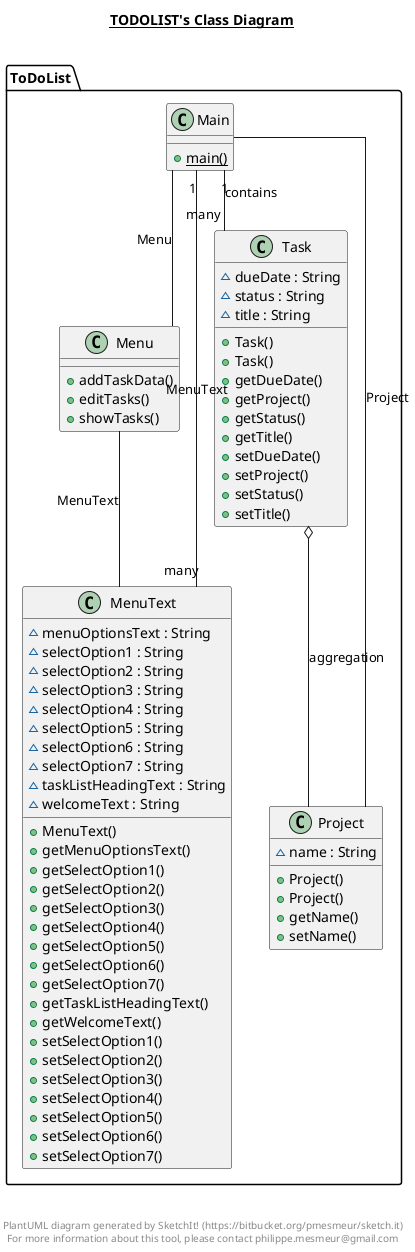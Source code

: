 @startuml

  skinparam linetype ortho


    ToDoList.Main "1" -- "many" ToDoList.MenuText : MenuText
    ToDoList.Task o-- ToDoList.Project : aggregation
    ToDoList.Main -- ToDoList.Menu : Menu
    ToDoList.Main -- ToDoList.Project : Project
    ToDoList.Main "1" -- "many" ToDoList.Task : contains
    ToDoList.Menu -- ToDoList.MenuText : MenuText

title __TODOLIST's Class Diagram__\n

  namespace ToDoList {
    class ToDoList.Main {
        {static} + main()
    }
  }

  

  namespace ToDoList {
    class ToDoList.Menu {
        + addTaskData()
        + editTasks()
        + showTasks()
    }
  }

  namespace ToDoList {
      class ToDoList.Task {
          ~ dueDate : String
          ~ status : String
          ~ title : String
          + Task()
          + Task()
          + getDueDate()
          + getProject()
          + getStatus()
          + getTitle()
          + setDueDate()
          + setProject()
          + setStatus()
          + setTitle()
      }
    }

  namespace ToDoList {
        class ToDoList.Project {
            ~ name : String
            + Project()
            + Project()
            + getName()
            + setName()
        }
      }

  namespace ToDoList {
    class ToDoList.MenuText {
        ~ menuOptionsText : String
        ~ selectOption1 : String
        ~ selectOption2 : String
        ~ selectOption3 : String
        ~ selectOption4 : String
        ~ selectOption5 : String
        ~ selectOption6 : String
        ~ selectOption7 : String
        ~ taskListHeadingText : String
        ~ welcomeText : String
        + MenuText()
        + getMenuOptionsText()
        + getSelectOption1()
        + getSelectOption2()
        + getSelectOption3()
        + getSelectOption4()
        + getSelectOption5()
        + getSelectOption6()
        + getSelectOption7()
        + getTaskListHeadingText()
        + getWelcomeText()
        + setSelectOption1()
        + setSelectOption2()
        + setSelectOption3()
        + setSelectOption4()
        + setSelectOption5()
        + setSelectOption6()
        + setSelectOption7()
    }
  }
  


  













right footer


PlantUML diagram generated by SketchIt! (https://bitbucket.org/pmesmeur/sketch.it)
For more information about this tool, please contact philippe.mesmeur@gmail.com
endfooter

@enduml

